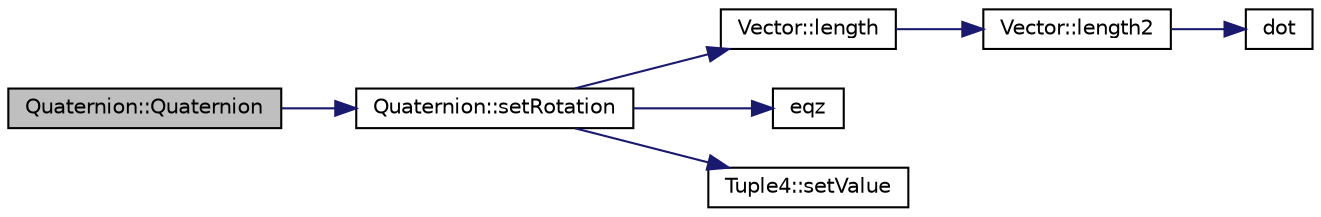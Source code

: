 digraph "Quaternion::Quaternion"
{
  edge [fontname="Helvetica",fontsize="10",labelfontname="Helvetica",labelfontsize="10"];
  node [fontname="Helvetica",fontsize="10",shape=record];
  rankdir="LR";
  Node1 [label="Quaternion::Quaternion",height=0.2,width=0.4,color="black", fillcolor="grey75", style="filled", fontcolor="black"];
  Node1 -> Node2 [color="midnightblue",fontsize="10",style="solid",fontname="Helvetica"];
  Node2 [label="Quaternion::setRotation",height=0.2,width=0.4,color="black", fillcolor="white", style="filled",URL="$class_quaternion.html#af615b0108a025e9fe29b15b9335a12f1"];
  Node2 -> Node3 [color="midnightblue",fontsize="10",style="solid",fontname="Helvetica"];
  Node3 [label="Vector::length",height=0.2,width=0.4,color="black", fillcolor="white", style="filled",URL="$class_vector.html#a0dad2d3f4af84741ae5f7390eba4a09e"];
  Node3 -> Node4 [color="midnightblue",fontsize="10",style="solid",fontname="Helvetica"];
  Node4 [label="Vector::length2",height=0.2,width=0.4,color="black", fillcolor="white", style="filled",URL="$class_vector.html#a8677c48cf107765986e71cd2f23b1b0f"];
  Node4 -> Node5 [color="midnightblue",fontsize="10",style="solid",fontname="Helvetica"];
  Node5 [label="dot",height=0.2,width=0.4,color="black", fillcolor="white", style="filled",URL="$_vector_8h.html#a4e9a20e9955e34afdb3659d68f6935c8"];
  Node2 -> Node6 [color="midnightblue",fontsize="10",style="solid",fontname="Helvetica"];
  Node6 [label="eqz",height=0.2,width=0.4,color="black", fillcolor="white", style="filled",URL="$_basic_8h.html#a665ec20bb54e4ac38c9068f7d18893d2"];
  Node2 -> Node7 [color="midnightblue",fontsize="10",style="solid",fontname="Helvetica"];
  Node7 [label="Tuple4::setValue",height=0.2,width=0.4,color="black", fillcolor="white", style="filled",URL="$class_tuple4.html#a834d2dbe95693c00359e74095e38f932"];
}

